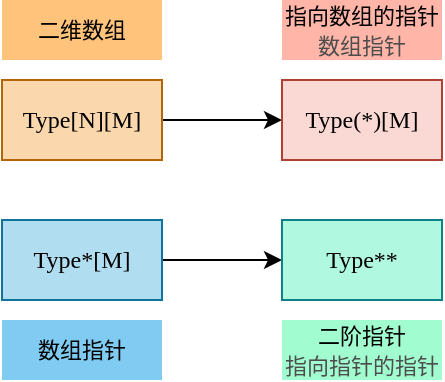 <mxfile version="22.1.16" type="device">
  <diagram name="Page-1" id="YnSj80K2Y_cy2oaErPIG">
    <mxGraphModel dx="489" dy="336" grid="1" gridSize="10" guides="1" tooltips="1" connect="1" arrows="1" fold="1" page="1" pageScale="1" pageWidth="850" pageHeight="1100" math="0" shadow="0">
      <root>
        <mxCell id="0" />
        <mxCell id="1" parent="0" />
        <mxCell id="mlNKyCq5h5fFbtTb3AHi-3" value="" style="edgeStyle=orthogonalEdgeStyle;rounded=0;orthogonalLoop=1;jettySize=auto;html=1;" edge="1" parent="1" source="mlNKyCq5h5fFbtTb3AHi-1" target="mlNKyCq5h5fFbtTb3AHi-2">
          <mxGeometry relative="1" as="geometry" />
        </mxCell>
        <mxCell id="mlNKyCq5h5fFbtTb3AHi-1" value="&lt;font face=&quot;consolas&quot;&gt;Type[N][M]&lt;/font&gt;" style="rounded=0;whiteSpace=wrap;html=1;fillColor=#fad7ac;strokeColor=#b46504;" vertex="1" parent="1">
          <mxGeometry x="160" y="240" width="80" height="40" as="geometry" />
        </mxCell>
        <mxCell id="mlNKyCq5h5fFbtTb3AHi-2" value="&lt;font face=&quot;consolas&quot;&gt;Type(*)[M]&lt;/font&gt;" style="rounded=0;whiteSpace=wrap;html=1;fillColor=#fad9d5;strokeColor=#ae4132;" vertex="1" parent="1">
          <mxGeometry x="300" y="240" width="80" height="40" as="geometry" />
        </mxCell>
        <mxCell id="mlNKyCq5h5fFbtTb3AHi-4" value="" style="edgeStyle=orthogonalEdgeStyle;rounded=0;orthogonalLoop=1;jettySize=auto;html=1;" edge="1" source="mlNKyCq5h5fFbtTb3AHi-5" target="mlNKyCq5h5fFbtTb3AHi-6" parent="1">
          <mxGeometry relative="1" as="geometry" />
        </mxCell>
        <mxCell id="mlNKyCq5h5fFbtTb3AHi-5" value="&lt;font face=&quot;consolas&quot;&gt;Type*[M]&lt;/font&gt;" style="rounded=0;whiteSpace=wrap;html=1;fillColor=#b1ddf0;strokeColor=#10739e;" vertex="1" parent="1">
          <mxGeometry x="160" y="310" width="80" height="40" as="geometry" />
        </mxCell>
        <mxCell id="mlNKyCq5h5fFbtTb3AHi-6" value="&lt;font face=&quot;consolas&quot;&gt;Type**&lt;/font&gt;" style="rounded=0;whiteSpace=wrap;html=1;fillColor=#B0F9E0;strokeColor=#0E8088;" vertex="1" parent="1">
          <mxGeometry x="300" y="310" width="80" height="40" as="geometry" />
        </mxCell>
        <mxCell id="mlNKyCq5h5fFbtTb3AHi-7" value="&lt;font style=&quot;font-size: 11px;&quot;&gt;二维数组&lt;/font&gt;" style="text;html=1;strokeColor=none;fillColor=#ffc37b;align=center;verticalAlign=middle;whiteSpace=wrap;rounded=0;" vertex="1" parent="1">
          <mxGeometry x="160" y="200" width="80" height="30" as="geometry" />
        </mxCell>
        <mxCell id="mlNKyCq5h5fFbtTb3AHi-8" value="&lt;font style=&quot;font-size: 11px;&quot;&gt;指向数组的指针&lt;br&gt;&lt;font color=&quot;#4d4d4d&quot;&gt;数组指针&lt;/font&gt;&lt;br&gt;&lt;/font&gt;" style="text;html=1;strokeColor=none;fillColor=#ffb5a8;align=center;verticalAlign=middle;whiteSpace=wrap;rounded=0;" vertex="1" parent="1">
          <mxGeometry x="300" y="200" width="80" height="30" as="geometry" />
        </mxCell>
        <mxCell id="mlNKyCq5h5fFbtTb3AHi-9" value="&lt;span style=&quot;font-size: 11px;&quot;&gt;数组指针&lt;/span&gt;" style="text;html=1;strokeColor=none;fillColor=#80cbf2;align=center;verticalAlign=middle;whiteSpace=wrap;rounded=0;" vertex="1" parent="1">
          <mxGeometry x="160" y="360" width="80" height="30" as="geometry" />
        </mxCell>
        <mxCell id="mlNKyCq5h5fFbtTb3AHi-10" value="&lt;span style=&quot;font-size: 11px;&quot;&gt;二阶指针&lt;br&gt;&lt;font color=&quot;#4d4d4d&quot;&gt;指向指针的指针&lt;/font&gt;&lt;br&gt;&lt;/span&gt;" style="text;html=1;strokeColor=none;fillColor=#a1fcd0;align=center;verticalAlign=middle;whiteSpace=wrap;rounded=0;" vertex="1" parent="1">
          <mxGeometry x="300" y="360" width="80" height="30" as="geometry" />
        </mxCell>
      </root>
    </mxGraphModel>
  </diagram>
</mxfile>
